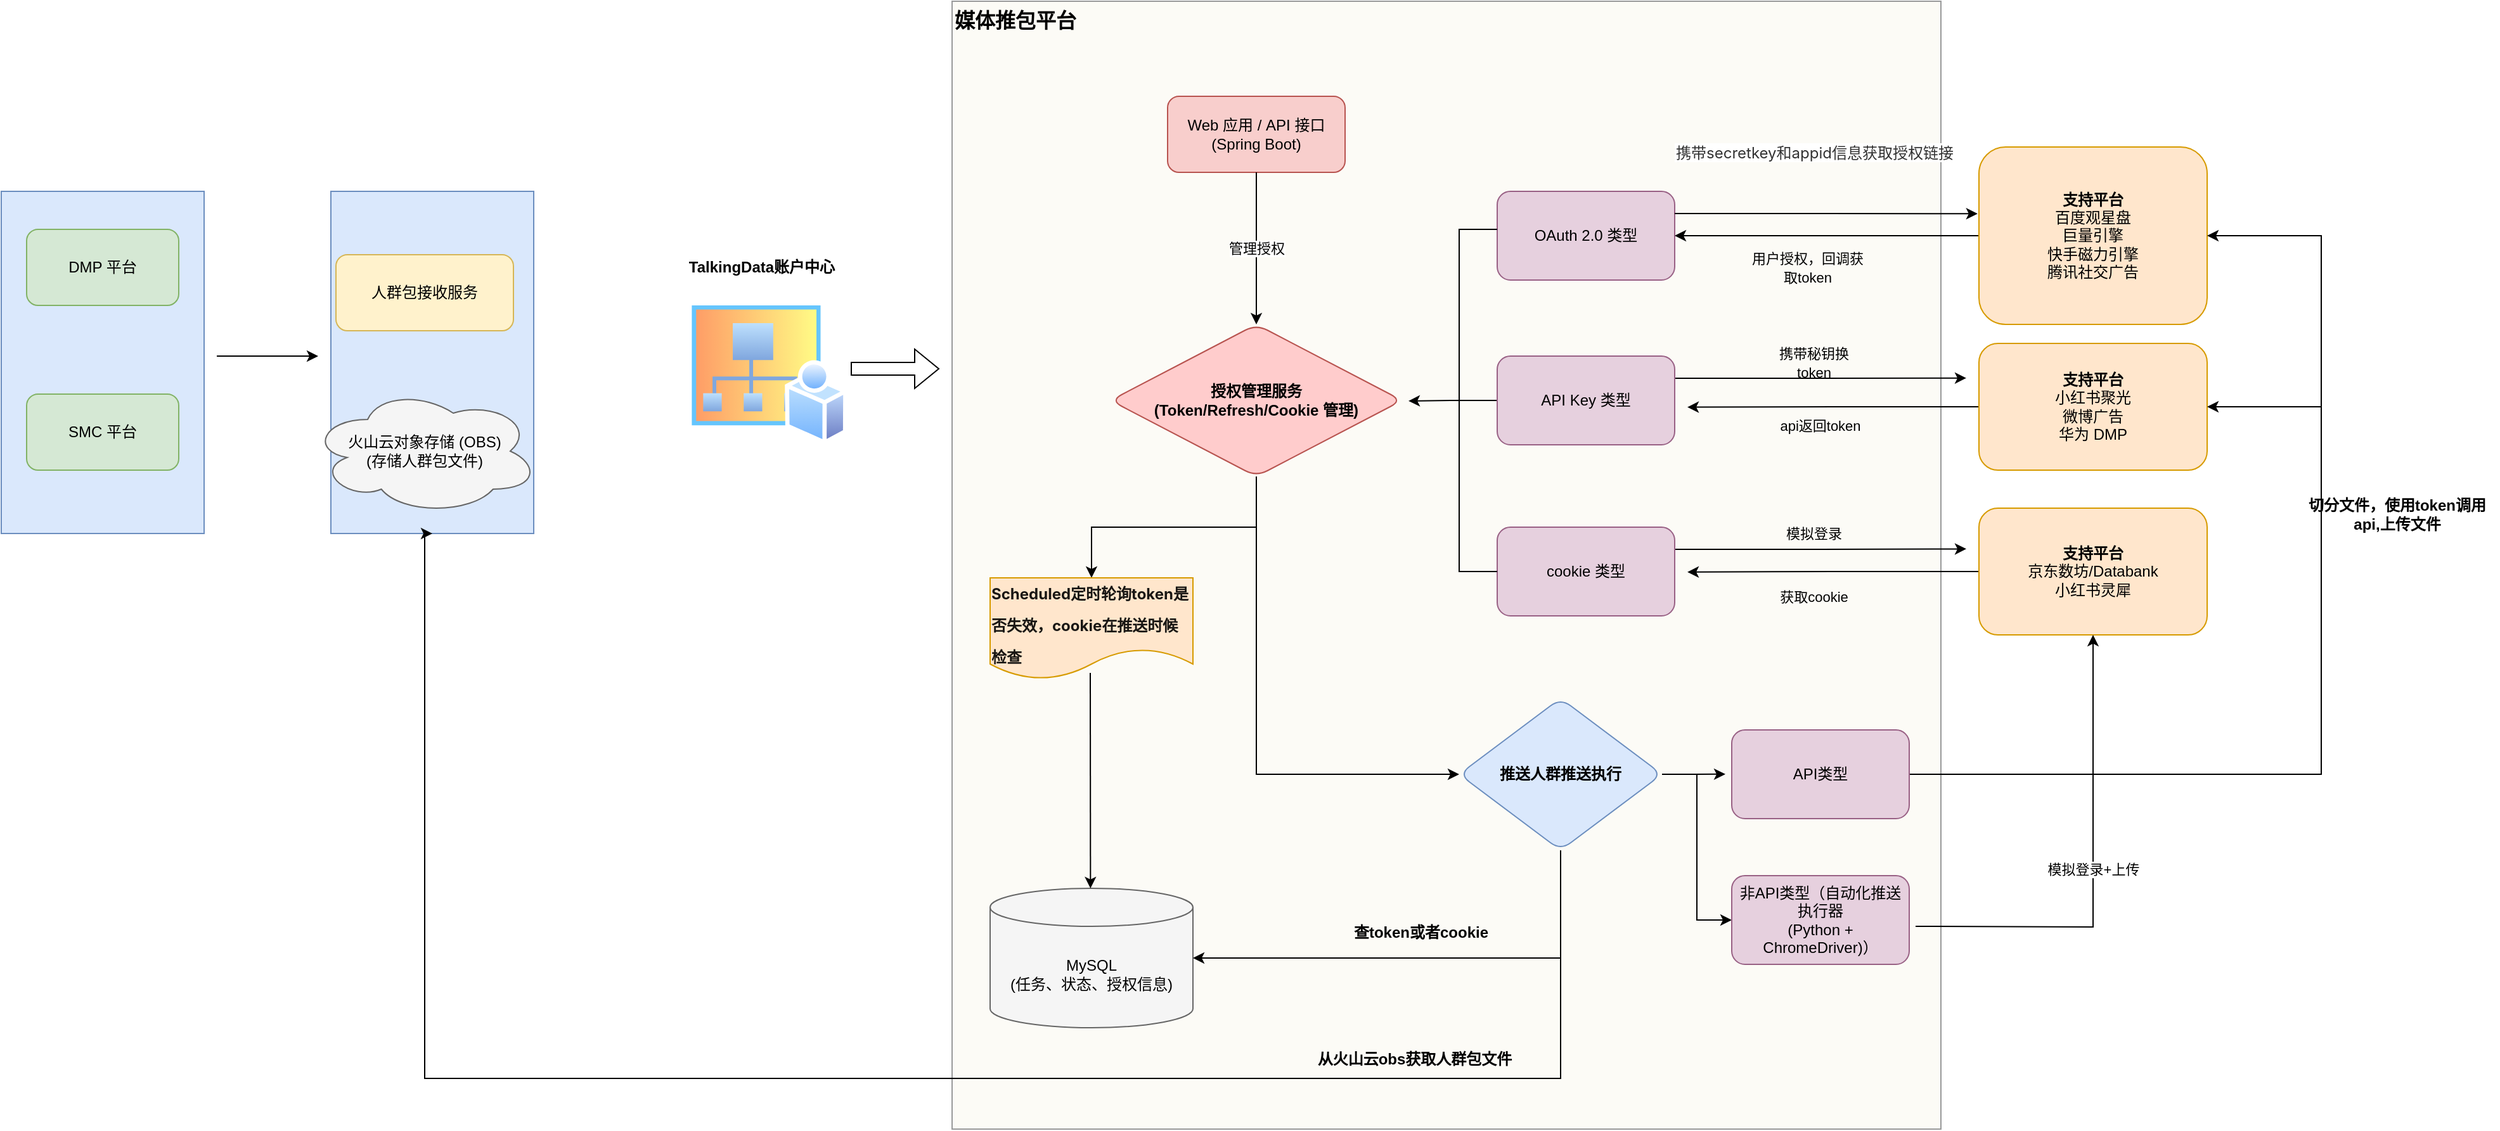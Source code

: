 <mxfile version="27.2.0">
  <diagram name="Media Push Platform Architecture" id="S9Ucao7WEjvw5nLi_nJ7">
    <mxGraphModel dx="1566" dy="1008" grid="1" gridSize="10" guides="1" tooltips="1" connect="1" arrows="1" fold="1" page="1" pageScale="1" pageWidth="827" pageHeight="1169" math="0" shadow="0">
      <root>
        <mxCell id="0" />
        <mxCell id="1" parent="0" />
        <mxCell id="JE-I6MDOpZwc3gtiOpwK-109" value="" style="rounded=0;whiteSpace=wrap;html=1;fillColor=#f9f7ed;strokeColor=#36393d;opacity=50;" parent="1" vertex="1">
          <mxGeometry x="930" y="110" width="780" height="890" as="geometry" />
        </mxCell>
        <mxCell id="JE-I6MDOpZwc3gtiOpwK-65" value="" style="rounded=0;whiteSpace=wrap;html=1;fillColor=#dae8fc;strokeColor=#6c8ebf;" parent="1" vertex="1">
          <mxGeometry x="440" y="260" width="160" height="270" as="geometry" />
        </mxCell>
        <mxCell id="JE-I6MDOpZwc3gtiOpwK-64" value="" style="rounded=0;whiteSpace=wrap;html=1;fillColor=#dae8fc;strokeColor=#6c8ebf;" parent="1" vertex="1">
          <mxGeometry x="180" y="260" width="160" height="270" as="geometry" />
        </mxCell>
        <mxCell id="JE-I6MDOpZwc3gtiOpwK-36" value="DMP 平台" style="rounded=1;whiteSpace=wrap;html=1;fillColor=#d5e8d4;strokeColor=#82b366;" parent="1" vertex="1">
          <mxGeometry x="200" y="290" width="120" height="60" as="geometry" />
        </mxCell>
        <mxCell id="JE-I6MDOpZwc3gtiOpwK-37" value="SMC 平台" style="rounded=1;whiteSpace=wrap;html=1;fillColor=#d5e8d4;strokeColor=#82b366;" parent="1" vertex="1">
          <mxGeometry x="200" y="420" width="120" height="60" as="geometry" />
        </mxCell>
        <mxCell id="JE-I6MDOpZwc3gtiOpwK-38" value="人群包接收服务" style="rounded=1;whiteSpace=wrap;html=1;fillColor=#fff2cc;strokeColor=#d6b656;" parent="1" vertex="1">
          <mxGeometry x="444" y="310" width="140" height="60" as="geometry" />
        </mxCell>
        <mxCell id="JE-I6MDOpZwc3gtiOpwK-39" value="火山云对象存储 (OBS)&lt;br&gt;(存储人群包文件)" style="shape=cloud;whiteSpace=wrap;html=1;fillColor=#f5f5f5;strokeColor=#666666;" parent="1" vertex="1">
          <mxGeometry x="424" y="415" width="180" height="100" as="geometry" />
        </mxCell>
        <mxCell id="JE-I6MDOpZwc3gtiOpwK-40" value="MySQL&lt;br&gt;(任务、状态、授权信息)" style="shape=cylinder3;whiteSpace=wrap;html=1;boundedLbl=1;backgroundOutline=1;size=15;fillColor=#f5f5f5;strokeColor=#666666;" parent="1" vertex="1">
          <mxGeometry x="960" y="810" width="160" height="110" as="geometry" />
        </mxCell>
        <mxCell id="JE-I6MDOpZwc3gtiOpwK-41" value="Web 应用 / API 接口&lt;br&gt;(Spring Boot)" style="rounded=1;whiteSpace=wrap;html=1;fillColor=#f8cecc;strokeColor=#b85450;" parent="1" vertex="1">
          <mxGeometry x="1100" y="185" width="140" height="60" as="geometry" />
        </mxCell>
        <mxCell id="JE-I6MDOpZwc3gtiOpwK-93" style="edgeStyle=orthogonalEdgeStyle;rounded=0;orthogonalLoop=1;jettySize=auto;html=1;exitX=0.5;exitY=1;exitDx=0;exitDy=0;" parent="1" source="JE-I6MDOpZwc3gtiOpwK-42" target="JE-I6MDOpZwc3gtiOpwK-92" edge="1">
          <mxGeometry relative="1" as="geometry" />
        </mxCell>
        <mxCell id="JE-I6MDOpZwc3gtiOpwK-95" style="edgeStyle=orthogonalEdgeStyle;rounded=0;orthogonalLoop=1;jettySize=auto;html=1;exitX=0.5;exitY=1;exitDx=0;exitDy=0;entryX=0;entryY=0.5;entryDx=0;entryDy=0;" parent="1" source="JE-I6MDOpZwc3gtiOpwK-42" target="JE-I6MDOpZwc3gtiOpwK-43" edge="1">
          <mxGeometry relative="1" as="geometry" />
        </mxCell>
        <mxCell id="JE-I6MDOpZwc3gtiOpwK-42" value="授权管理服务&lt;br&gt;(Token/Refresh/Cookie 管理)" style="rhombus;whiteSpace=wrap;html=1;rounded=1;fillColor=#ffcccc;strokeColor=#b85450;fontStyle=1" parent="1" vertex="1">
          <mxGeometry x="1055" y="365" width="230" height="120" as="geometry" />
        </mxCell>
        <mxCell id="JE-I6MDOpZwc3gtiOpwK-98" style="edgeStyle=orthogonalEdgeStyle;rounded=0;orthogonalLoop=1;jettySize=auto;html=1;exitX=0.5;exitY=1;exitDx=0;exitDy=0;entryX=0.5;entryY=1;entryDx=0;entryDy=0;" parent="1" source="JE-I6MDOpZwc3gtiOpwK-43" target="JE-I6MDOpZwc3gtiOpwK-65" edge="1">
          <mxGeometry relative="1" as="geometry">
            <Array as="points">
              <mxPoint x="1410" y="960" />
              <mxPoint x="514" y="960" />
            </Array>
          </mxGeometry>
        </mxCell>
        <mxCell id="JE-I6MDOpZwc3gtiOpwK-103" style="edgeStyle=orthogonalEdgeStyle;rounded=0;orthogonalLoop=1;jettySize=auto;html=1;exitX=1;exitY=0.5;exitDx=0;exitDy=0;" parent="1" source="JE-I6MDOpZwc3gtiOpwK-43" edge="1">
          <mxGeometry relative="1" as="geometry">
            <mxPoint x="1540" y="719.909" as="targetPoint" />
          </mxGeometry>
        </mxCell>
        <mxCell id="JE-I6MDOpZwc3gtiOpwK-104" style="edgeStyle=orthogonalEdgeStyle;rounded=0;orthogonalLoop=1;jettySize=auto;html=1;exitX=1;exitY=0.5;exitDx=0;exitDy=0;entryX=0;entryY=0.5;entryDx=0;entryDy=0;" parent="1" source="JE-I6MDOpZwc3gtiOpwK-43" target="JE-I6MDOpZwc3gtiOpwK-102" edge="1">
          <mxGeometry relative="1" as="geometry" />
        </mxCell>
        <mxCell id="JE-I6MDOpZwc3gtiOpwK-43" value="推送人群推送执行" style="rhombus;whiteSpace=wrap;html=1;rounded=1;fillColor=#dae8fc;strokeColor=#6c8ebf;fontStyle=1" parent="1" vertex="1">
          <mxGeometry x="1330" y="660" width="160" height="120" as="geometry" />
        </mxCell>
        <mxCell id="JE-I6MDOpZwc3gtiOpwK-44" value="OAuth 2.0 类型" style="rounded=1;whiteSpace=wrap;html=1;fillColor=#e6d0de;strokeColor=#996185;" parent="1" vertex="1">
          <mxGeometry x="1360" y="260" width="140" height="70" as="geometry" />
        </mxCell>
        <mxCell id="JE-I6MDOpZwc3gtiOpwK-76" style="edgeStyle=orthogonalEdgeStyle;rounded=0;orthogonalLoop=1;jettySize=auto;html=1;exitX=0;exitY=0.5;exitDx=0;exitDy=0;entryX=1;entryY=0.5;entryDx=0;entryDy=0;" parent="1" source="JE-I6MDOpZwc3gtiOpwK-45" target="JE-I6MDOpZwc3gtiOpwK-44" edge="1">
          <mxGeometry relative="1" as="geometry" />
        </mxCell>
        <mxCell id="JE-I6MDOpZwc3gtiOpwK-45" value="&lt;b&gt;支持平台&lt;/b&gt;&lt;br&gt;百度观星盘&lt;br&gt;巨量引擎&lt;br&gt;快手磁力引擎&lt;br&gt;腾讯社交广告" style="rounded=1;whiteSpace=wrap;html=1;align=center;verticalAlign=middle;fillColor=#ffe6cc;strokeColor=#d79b00;" parent="1" vertex="1">
          <mxGeometry x="1740" y="225" width="180" height="140" as="geometry" />
        </mxCell>
        <mxCell id="JE-I6MDOpZwc3gtiOpwK-79" style="edgeStyle=orthogonalEdgeStyle;rounded=0;orthogonalLoop=1;jettySize=auto;html=1;exitX=1;exitY=0.25;exitDx=0;exitDy=0;" parent="1" source="JE-I6MDOpZwc3gtiOpwK-46" edge="1">
          <mxGeometry relative="1" as="geometry">
            <mxPoint x="1730" y="407.353" as="targetPoint" />
          </mxGeometry>
        </mxCell>
        <mxCell id="JE-I6MDOpZwc3gtiOpwK-89" style="edgeStyle=orthogonalEdgeStyle;rounded=0;orthogonalLoop=1;jettySize=auto;html=1;exitX=0;exitY=0.5;exitDx=0;exitDy=0;" parent="1" source="JE-I6MDOpZwc3gtiOpwK-46" edge="1">
          <mxGeometry relative="1" as="geometry">
            <mxPoint x="1290" y="425.429" as="targetPoint" />
          </mxGeometry>
        </mxCell>
        <mxCell id="JE-I6MDOpZwc3gtiOpwK-46" value="API Key 类型" style="rounded=1;whiteSpace=wrap;html=1;fillColor=#e6d0de;strokeColor=#996185;" parent="1" vertex="1">
          <mxGeometry x="1360" y="390" width="140" height="70" as="geometry" />
        </mxCell>
        <mxCell id="JE-I6MDOpZwc3gtiOpwK-81" style="edgeStyle=orthogonalEdgeStyle;rounded=0;orthogonalLoop=1;jettySize=auto;html=1;exitX=0;exitY=0.5;exitDx=0;exitDy=0;" parent="1" source="JE-I6MDOpZwc3gtiOpwK-47" edge="1">
          <mxGeometry relative="1" as="geometry">
            <mxPoint x="1510" y="430.294" as="targetPoint" />
          </mxGeometry>
        </mxCell>
        <mxCell id="JE-I6MDOpZwc3gtiOpwK-47" value="&lt;b&gt;支持平台&lt;/b&gt;&lt;br&gt;小红书聚光&lt;br&gt;微博广告&lt;br&gt;华为 DMP" style="rounded=1;whiteSpace=wrap;html=1;align=center;verticalAlign=middle;fillColor=#ffe6cc;strokeColor=#d79b00;" parent="1" vertex="1">
          <mxGeometry x="1740" y="380" width="180" height="100" as="geometry" />
        </mxCell>
        <mxCell id="JE-I6MDOpZwc3gtiOpwK-85" style="edgeStyle=orthogonalEdgeStyle;rounded=0;orthogonalLoop=1;jettySize=auto;html=1;exitX=0;exitY=0.5;exitDx=0;exitDy=0;" parent="1" source="JE-I6MDOpZwc3gtiOpwK-49" edge="1">
          <mxGeometry relative="1" as="geometry">
            <mxPoint x="1510" y="560.435" as="targetPoint" />
          </mxGeometry>
        </mxCell>
        <mxCell id="JE-I6MDOpZwc3gtiOpwK-49" value="&lt;b&gt;支持平台&lt;/b&gt;&lt;br&gt;京东数坊/Databank&lt;br&gt;小红书灵犀" style="rounded=1;whiteSpace=wrap;html=1;align=center;verticalAlign=middle;fillColor=#ffe6cc;strokeColor=#d79b00;" parent="1" vertex="1">
          <mxGeometry x="1740" y="510" width="180" height="100" as="geometry" />
        </mxCell>
        <mxCell id="JE-I6MDOpZwc3gtiOpwK-54" value="管理授权" style="edgeStyle=orthogonalEdgeStyle;rounded=0;orthogonalLoop=1;jettySize=auto;html=1;" parent="1" source="JE-I6MDOpZwc3gtiOpwK-41" target="JE-I6MDOpZwc3gtiOpwK-42" edge="1">
          <mxGeometry relative="1" as="geometry" />
        </mxCell>
        <mxCell id="JE-I6MDOpZwc3gtiOpwK-63" value="模拟登录+上传" style="edgeStyle=orthogonalEdgeStyle;rounded=0;orthogonalLoop=1;jettySize=auto;html=1;" parent="1" target="JE-I6MDOpZwc3gtiOpwK-49" edge="1">
          <mxGeometry relative="1" as="geometry">
            <mxPoint x="1690" y="840" as="sourcePoint" />
          </mxGeometry>
        </mxCell>
        <mxCell id="JE-I6MDOpZwc3gtiOpwK-68" value="" style="endArrow=classic;html=1;rounded=0;" parent="1" edge="1">
          <mxGeometry width="50" height="50" relative="1" as="geometry">
            <mxPoint x="350" y="390" as="sourcePoint" />
            <mxPoint x="430" y="390" as="targetPoint" />
          </mxGeometry>
        </mxCell>
        <mxCell id="JE-I6MDOpZwc3gtiOpwK-71" value="" style="image;aspect=fixed;perimeter=ellipsePerimeter;html=1;align=center;shadow=0;dashed=0;spacingTop=3;image=img/lib/active_directory/my_sites.svg;opacity=60;" parent="1" vertex="1">
          <mxGeometry x="720" y="345" width="127.78" height="115" as="geometry" />
        </mxCell>
        <mxCell id="JE-I6MDOpZwc3gtiOpwK-72" value="&lt;b&gt;TalkingData账户中心&lt;/b&gt;" style="text;html=1;align=center;verticalAlign=middle;whiteSpace=wrap;rounded=0;" parent="1" vertex="1">
          <mxGeometry x="720" y="305" width="120" height="30" as="geometry" />
        </mxCell>
        <mxCell id="JE-I6MDOpZwc3gtiOpwK-83" style="edgeStyle=orthogonalEdgeStyle;rounded=0;orthogonalLoop=1;jettySize=auto;html=1;exitX=1;exitY=0.25;exitDx=0;exitDy=0;" parent="1" source="JE-I6MDOpZwc3gtiOpwK-73" edge="1">
          <mxGeometry relative="1" as="geometry">
            <mxPoint x="1730" y="542.174" as="targetPoint" />
          </mxGeometry>
        </mxCell>
        <mxCell id="JE-I6MDOpZwc3gtiOpwK-73" value="cookie 类型" style="rounded=1;whiteSpace=wrap;html=1;fillColor=#e6d0de;strokeColor=#996185;" parent="1" vertex="1">
          <mxGeometry x="1360" y="525" width="140" height="70" as="geometry" />
        </mxCell>
        <mxCell id="JE-I6MDOpZwc3gtiOpwK-74" style="edgeStyle=orthogonalEdgeStyle;rounded=0;orthogonalLoop=1;jettySize=auto;html=1;exitX=1;exitY=0.25;exitDx=0;exitDy=0;entryX=-0.006;entryY=0.376;entryDx=0;entryDy=0;entryPerimeter=0;" parent="1" source="JE-I6MDOpZwc3gtiOpwK-44" target="JE-I6MDOpZwc3gtiOpwK-45" edge="1">
          <mxGeometry relative="1" as="geometry" />
        </mxCell>
        <mxCell id="JE-I6MDOpZwc3gtiOpwK-75" value="&lt;span style=&quot;box-sizing: border-box; padding: 0px 1px; color: rgb(51, 51, 51); font-family: -apple-system, &amp;quot;system-ui&amp;quot;, &amp;quot;Segoe UI&amp;quot;, Roboto, &amp;quot;Helvetica Neue&amp;quot;, Arial, &amp;quot;Noto Sans&amp;quot;, sans-serif, &amp;quot;Apple Color Emoji&amp;quot;, &amp;quot;Segoe UI Emoji&amp;quot;, &amp;quot;Segoe UI Symbol&amp;quot;, &amp;quot;Noto Color Emoji&amp;quot;; text-align: start; text-wrap-mode: wrap; background-color: rgb(255, 255, 255);&quot;&gt;&lt;font&gt;携带secretkey和appid信息获取授权链接&lt;/font&gt;&lt;/span&gt;" style="text;html=1;align=center;verticalAlign=middle;resizable=0;points=[];autosize=1;strokeColor=none;fillColor=none;" parent="1" vertex="1">
          <mxGeometry x="1490" y="215" width="240" height="30" as="geometry" />
        </mxCell>
        <mxCell id="JE-I6MDOpZwc3gtiOpwK-77" value="&lt;font style=&quot;font-size: 11px;&quot;&gt;用户授权，回调获取token&lt;/font&gt;" style="text;html=1;align=center;verticalAlign=middle;whiteSpace=wrap;rounded=0;" parent="1" vertex="1">
          <mxGeometry x="1555" y="305" width="100" height="30" as="geometry" />
        </mxCell>
        <mxCell id="JE-I6MDOpZwc3gtiOpwK-80" value="&lt;font style=&quot;font-size: 11px;&quot;&gt;携带秘钥换token&lt;/font&gt;" style="text;html=1;align=center;verticalAlign=middle;whiteSpace=wrap;rounded=0;" parent="1" vertex="1">
          <mxGeometry x="1580" y="380" width="60" height="30" as="geometry" />
        </mxCell>
        <mxCell id="JE-I6MDOpZwc3gtiOpwK-82" value="&lt;font style=&quot;font-size: 11px;&quot;&gt;api返回token&lt;/font&gt;" style="text;html=1;align=center;verticalAlign=middle;whiteSpace=wrap;rounded=0;" parent="1" vertex="1">
          <mxGeometry x="1575" y="430" width="80" height="30" as="geometry" />
        </mxCell>
        <mxCell id="JE-I6MDOpZwc3gtiOpwK-84" value="&lt;font style=&quot;font-size: 11px;&quot;&gt;模拟登录&lt;/font&gt;" style="text;html=1;align=center;verticalAlign=middle;whiteSpace=wrap;rounded=0;" parent="1" vertex="1">
          <mxGeometry x="1580" y="515" width="60" height="30" as="geometry" />
        </mxCell>
        <mxCell id="JE-I6MDOpZwc3gtiOpwK-86" value="&lt;font style=&quot;font-size: 11px;&quot;&gt;获取cookie&lt;/font&gt;" style="text;html=1;align=center;verticalAlign=middle;whiteSpace=wrap;rounded=0;" parent="1" vertex="1">
          <mxGeometry x="1565" y="565" width="90" height="30" as="geometry" />
        </mxCell>
        <mxCell id="JE-I6MDOpZwc3gtiOpwK-91" value="" style="endArrow=none;html=1;rounded=0;exitX=0;exitY=0.5;exitDx=0;exitDy=0;" parent="1" source="JE-I6MDOpZwc3gtiOpwK-73" edge="1">
          <mxGeometry width="50" height="50" relative="1" as="geometry">
            <mxPoint x="1330" y="570" as="sourcePoint" />
            <mxPoint x="1360" y="290" as="targetPoint" />
            <Array as="points">
              <mxPoint x="1330" y="560" />
              <mxPoint x="1330" y="290" />
            </Array>
          </mxGeometry>
        </mxCell>
        <mxCell id="JE-I6MDOpZwc3gtiOpwK-92" value="&lt;h3 style=&quot;margin: 1.5rem 0px 0.5rem; padding: 0px; border: 0px; line-height: 1.5; vertical-align: baseline; color: rgba(0, 0, 0, 0.9); caret-color: rgba(0, 0, 0, 0.9); text-align: start;&quot;&gt;&lt;span style=&quot;margin: 0px; padding: 0px; border: 0px; font-style: inherit; font-variant: inherit; line-height: inherit; font-size-adjust: inherit; font-kerning: inherit; font-feature-settings: inherit; font-optical-sizing: inherit; font-variation-settings: inherit; font-family: -apple-system, BlinkMacSystemFont, &amp;quot;Segoe UI&amp;quot;, &amp;quot;PingFang SC&amp;quot;, &amp;quot;Microsoft YaHei&amp;quot;; vertical-align: baseline;&quot;&gt;&lt;code style=&quot;font-family: -apple-system, BlinkMacSystemFont, &amp;quot;Segoe UI&amp;quot;, &amp;quot;PingFang SC&amp;quot;, &amp;quot;Microsoft YaHei&amp;quot;; margin: 0px; padding: 0px; border: 0px; font-style: inherit; font-variant: inherit; line-height: 1.8; font-size-adjust: inherit; font-kerning: inherit; font-feature-settings: inherit; font-optical-sizing: inherit; font-variation-settings: inherit; vertical-align: baseline; white-space-collapse: break-spaces; word-break: break-word;&quot; class=&quot;hyc-common-markdown__code__inline&quot;&gt;&lt;font style=&quot;font-size: 12px;&quot;&gt;Scheduled定时轮询token是否失效，cookie在推送时候检查&lt;/font&gt;&lt;/code&gt;&lt;/span&gt;&lt;/h3&gt;" style="shape=document;whiteSpace=wrap;html=1;boundedLbl=1;fillColor=#ffe6cc;strokeColor=#d79b00;" parent="1" vertex="1">
          <mxGeometry x="960" y="565" width="160" height="80" as="geometry" />
        </mxCell>
        <mxCell id="JE-I6MDOpZwc3gtiOpwK-94" value="" style="endArrow=classic;html=1;rounded=0;" parent="1" edge="1">
          <mxGeometry width="50" height="50" relative="1" as="geometry">
            <mxPoint x="1039" y="640" as="sourcePoint" />
            <mxPoint x="1039.17" y="810" as="targetPoint" />
          </mxGeometry>
        </mxCell>
        <mxCell id="JE-I6MDOpZwc3gtiOpwK-96" style="edgeStyle=orthogonalEdgeStyle;rounded=0;orthogonalLoop=1;jettySize=auto;html=1;exitX=0.5;exitY=1;exitDx=0;exitDy=0;entryX=1;entryY=0.5;entryDx=0;entryDy=0;entryPerimeter=0;" parent="1" source="JE-I6MDOpZwc3gtiOpwK-43" target="JE-I6MDOpZwc3gtiOpwK-40" edge="1">
          <mxGeometry relative="1" as="geometry" />
        </mxCell>
        <mxCell id="JE-I6MDOpZwc3gtiOpwK-97" value="&lt;b&gt;查token或者cookie&lt;/b&gt;" style="text;html=1;align=center;verticalAlign=middle;whiteSpace=wrap;rounded=0;" parent="1" vertex="1">
          <mxGeometry x="1240" y="830" width="120" height="30" as="geometry" />
        </mxCell>
        <mxCell id="JE-I6MDOpZwc3gtiOpwK-99" value="&lt;b&gt;从火山云obs获取人群包文件&lt;/b&gt;" style="text;html=1;align=center;verticalAlign=middle;whiteSpace=wrap;rounded=0;" parent="1" vertex="1">
          <mxGeometry x="1210" y="930" width="170" height="30" as="geometry" />
        </mxCell>
        <mxCell id="JE-I6MDOpZwc3gtiOpwK-106" style="edgeStyle=orthogonalEdgeStyle;rounded=0;orthogonalLoop=1;jettySize=auto;html=1;exitX=1;exitY=0.5;exitDx=0;exitDy=0;entryX=1;entryY=0.5;entryDx=0;entryDy=0;" parent="1" source="JE-I6MDOpZwc3gtiOpwK-101" target="JE-I6MDOpZwc3gtiOpwK-45" edge="1">
          <mxGeometry relative="1" as="geometry">
            <Array as="points">
              <mxPoint x="2010" y="720" />
              <mxPoint x="2010" y="295" />
            </Array>
          </mxGeometry>
        </mxCell>
        <mxCell id="JE-I6MDOpZwc3gtiOpwK-107" style="edgeStyle=orthogonalEdgeStyle;rounded=0;orthogonalLoop=1;jettySize=auto;html=1;exitX=1;exitY=0.5;exitDx=0;exitDy=0;entryX=1;entryY=0.5;entryDx=0;entryDy=0;" parent="1" source="JE-I6MDOpZwc3gtiOpwK-101" target="JE-I6MDOpZwc3gtiOpwK-47" edge="1">
          <mxGeometry relative="1" as="geometry">
            <Array as="points">
              <mxPoint x="2010" y="720" />
              <mxPoint x="2010" y="430" />
            </Array>
          </mxGeometry>
        </mxCell>
        <mxCell id="JE-I6MDOpZwc3gtiOpwK-101" value="API类型" style="rounded=1;whiteSpace=wrap;html=1;fillColor=#e6d0de;strokeColor=#996185;" parent="1" vertex="1">
          <mxGeometry x="1545" y="685" width="140" height="70" as="geometry" />
        </mxCell>
        <mxCell id="JE-I6MDOpZwc3gtiOpwK-102" value="非API类型（自动化推送执行器&lt;br&gt;(Python + ChromeDriver)）" style="rounded=1;whiteSpace=wrap;html=1;fillColor=#e6d0de;strokeColor=#996185;" parent="1" vertex="1">
          <mxGeometry x="1545" y="800" width="140" height="70" as="geometry" />
        </mxCell>
        <mxCell id="JE-I6MDOpZwc3gtiOpwK-108" value="&lt;b&gt;切分文件，使用token调用api,上传文件&lt;/b&gt;" style="text;html=1;align=center;verticalAlign=middle;whiteSpace=wrap;rounded=0;" parent="1" vertex="1">
          <mxGeometry x="1990" y="500" width="160" height="30" as="geometry" />
        </mxCell>
        <mxCell id="JE-I6MDOpZwc3gtiOpwK-112" value="" style="shape=flexArrow;endArrow=classic;html=1;rounded=0;" parent="1" edge="1">
          <mxGeometry width="50" height="50" relative="1" as="geometry">
            <mxPoint x="850" y="400" as="sourcePoint" />
            <mxPoint x="920" y="400" as="targetPoint" />
          </mxGeometry>
        </mxCell>
        <mxCell id="vaptz6JtjiWdpmpJzr-P-1" value="&lt;font style=&quot;font-size: 16px;&quot;&gt;&lt;b style=&quot;&quot;&gt;媒体推包平台&lt;/b&gt;&lt;/font&gt;" style="text;html=1;align=center;verticalAlign=middle;whiteSpace=wrap;rounded=0;" vertex="1" parent="1">
          <mxGeometry x="930" y="110" width="100" height="30" as="geometry" />
        </mxCell>
      </root>
    </mxGraphModel>
  </diagram>
</mxfile>

